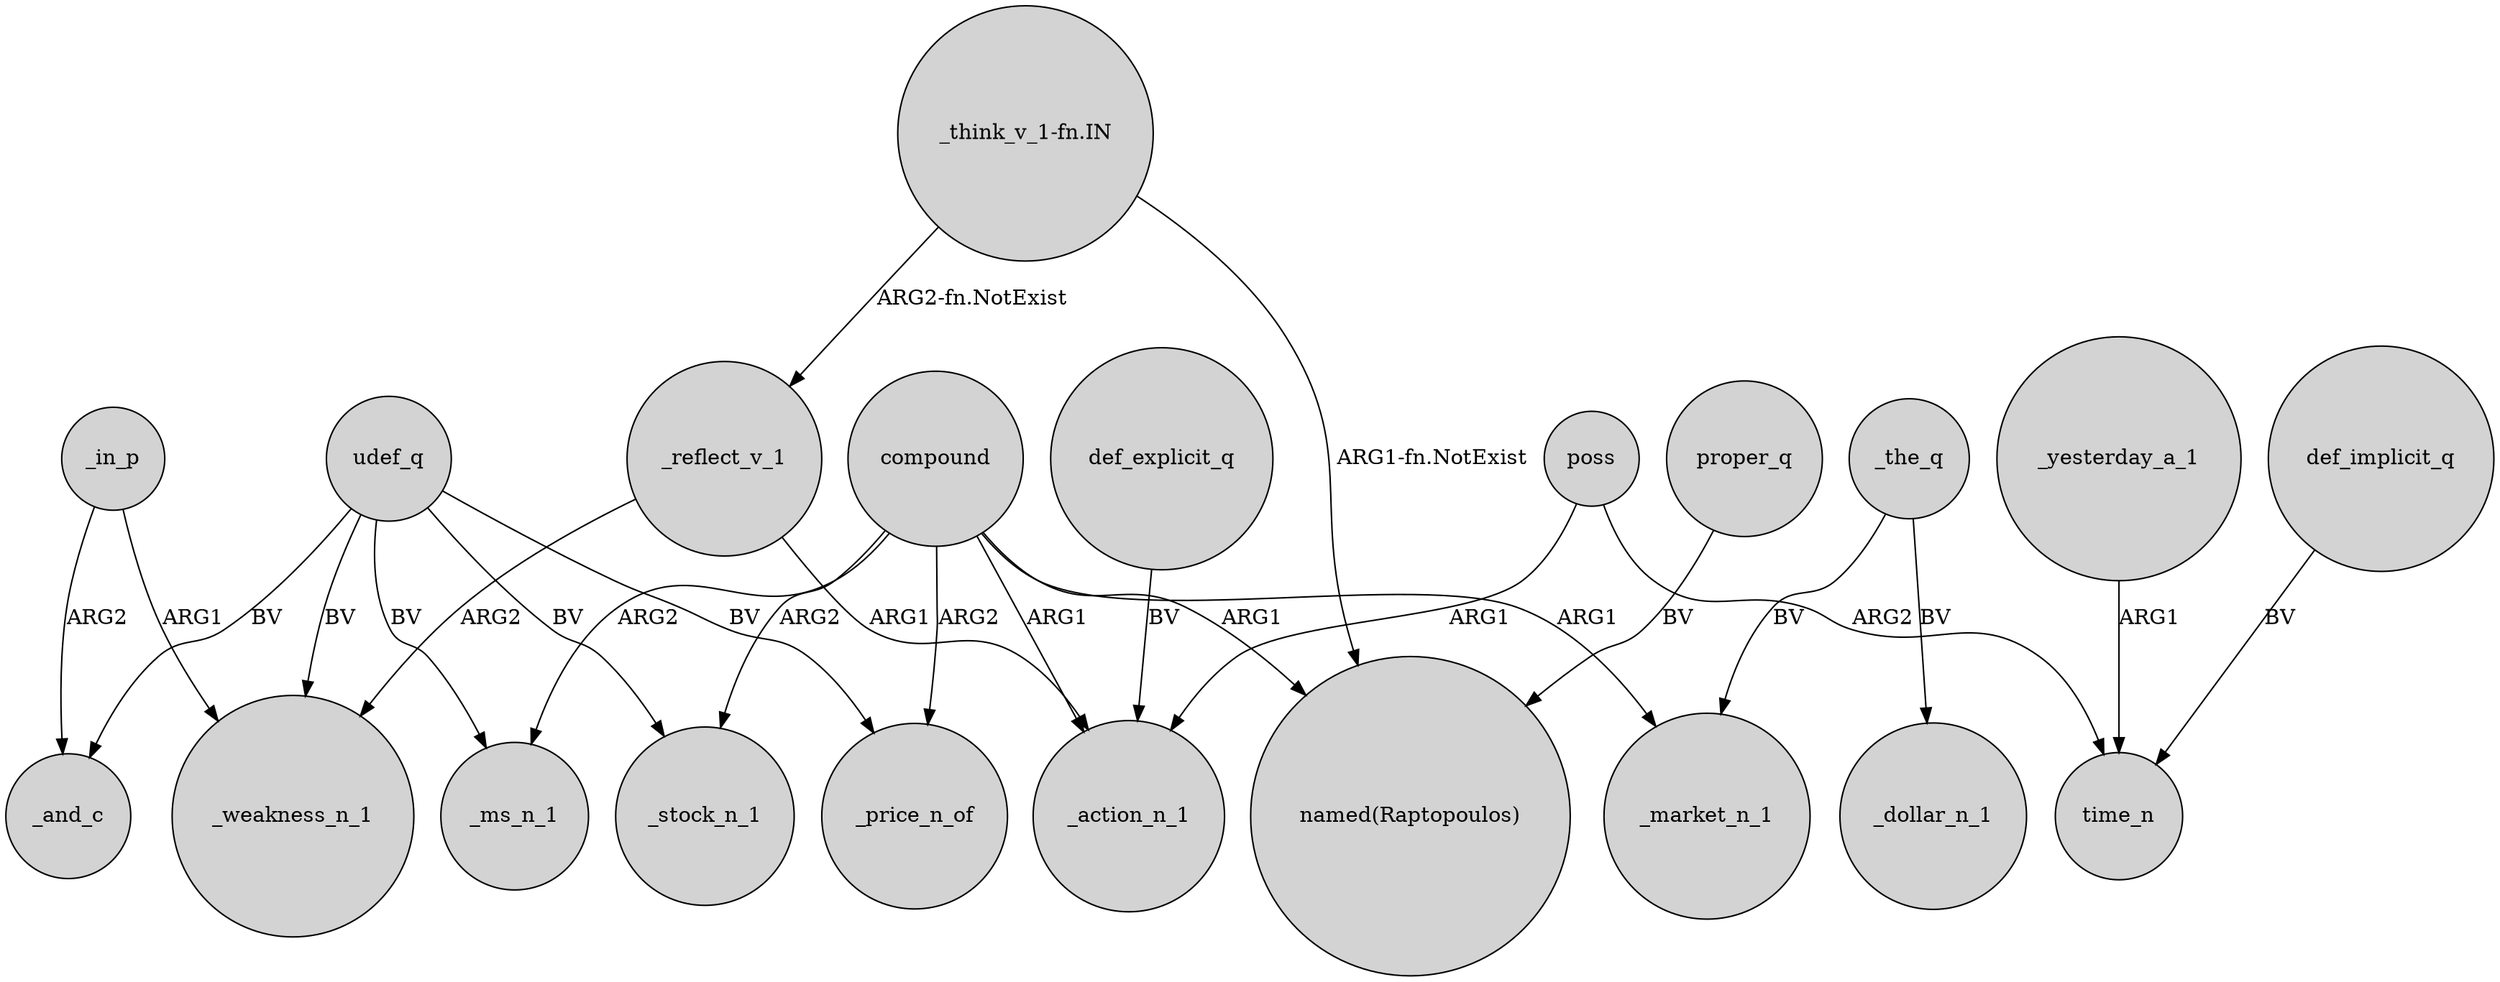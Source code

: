 digraph {
	node [shape=circle style=filled]
	_in_p -> _weakness_n_1 [label=ARG1]
	_yesterday_a_1 -> time_n [label=ARG1]
	compound -> _price_n_of [label=ARG2]
	udef_q -> _price_n_of [label=BV]
	proper_q -> "named(Raptopoulos)" [label=BV]
	_the_q -> _dollar_n_1 [label=BV]
	poss -> time_n [label=ARG2]
	def_explicit_q -> _action_n_1 [label=BV]
	udef_q -> _weakness_n_1 [label=BV]
	compound -> _ms_n_1 [label=ARG2]
	_reflect_v_1 -> _weakness_n_1 [label=ARG2]
	compound -> _stock_n_1 [label=ARG2]
	"_think_v_1-fn.IN" -> "named(Raptopoulos)" [label="ARG1-fn.NotExist"]
	udef_q -> _ms_n_1 [label=BV]
	udef_q -> _stock_n_1 [label=BV]
	poss -> _action_n_1 [label=ARG1]
	_reflect_v_1 -> _action_n_1 [label=ARG1]
	compound -> _action_n_1 [label=ARG1]
	compound -> "named(Raptopoulos)" [label=ARG1]
	"_think_v_1-fn.IN" -> _reflect_v_1 [label="ARG2-fn.NotExist"]
	compound -> _market_n_1 [label=ARG1]
	_the_q -> _market_n_1 [label=BV]
	udef_q -> _and_c [label=BV]
	_in_p -> _and_c [label=ARG2]
	def_implicit_q -> time_n [label=BV]
}
